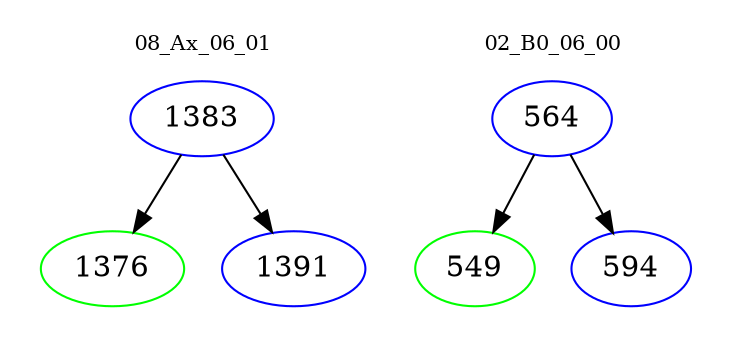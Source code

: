 digraph{
subgraph cluster_0 {
color = white
label = "08_Ax_06_01";
fontsize=10;
T0_1383 [label="1383", color="blue"]
T0_1383 -> T0_1376 [color="black"]
T0_1376 [label="1376", color="green"]
T0_1383 -> T0_1391 [color="black"]
T0_1391 [label="1391", color="blue"]
}
subgraph cluster_1 {
color = white
label = "02_B0_06_00";
fontsize=10;
T1_564 [label="564", color="blue"]
T1_564 -> T1_549 [color="black"]
T1_549 [label="549", color="green"]
T1_564 -> T1_594 [color="black"]
T1_594 [label="594", color="blue"]
}
}
